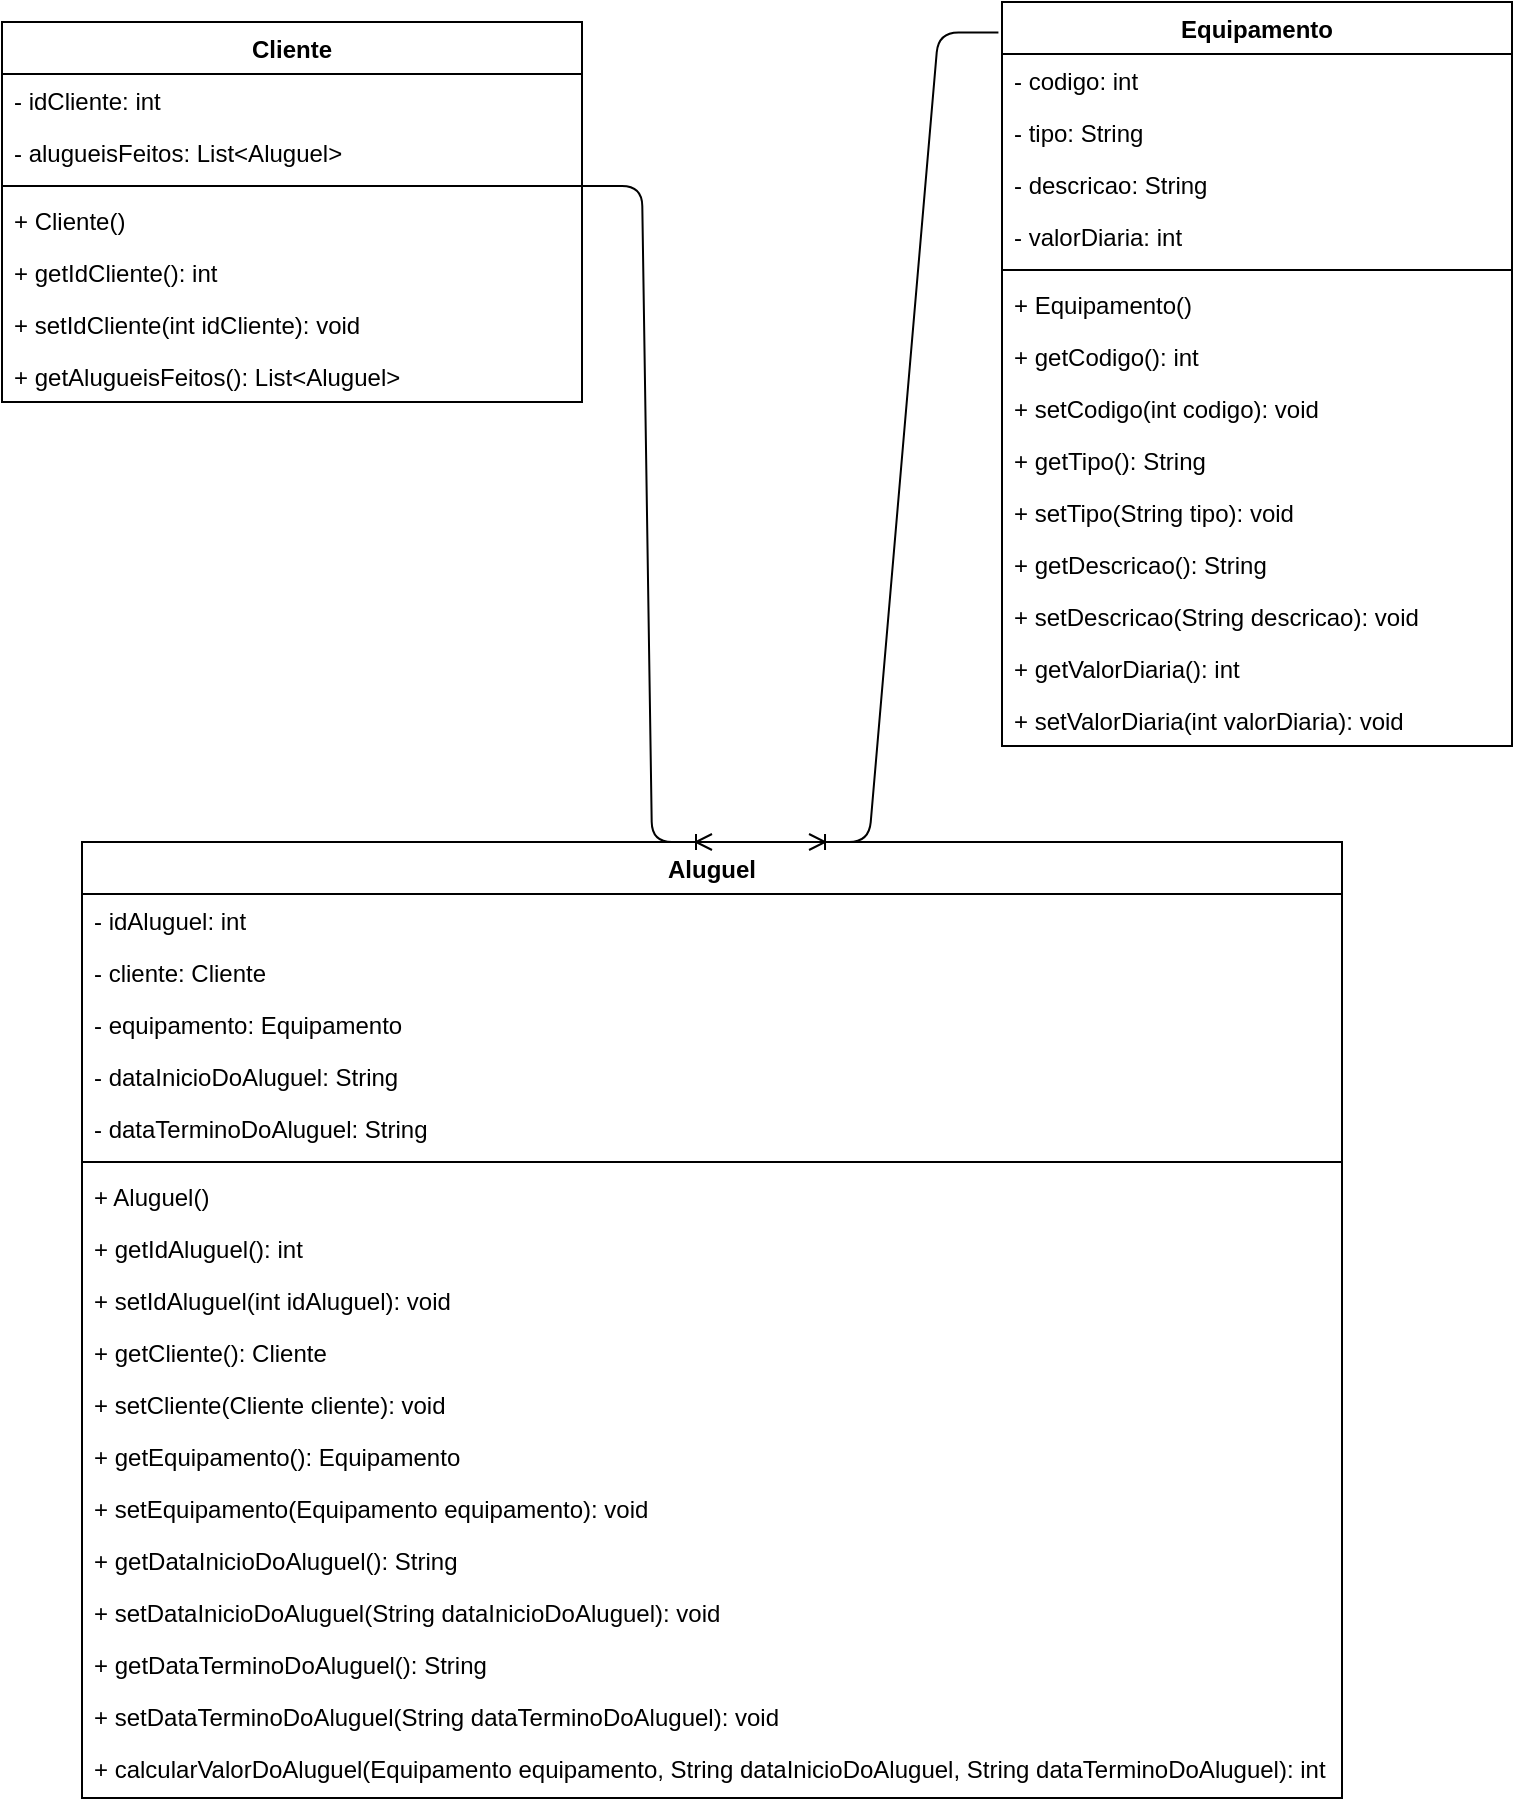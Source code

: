 <mxfile>
    <diagram id="aEJ-YDthdQFYHFOUz2vc" name="Page-1">
        <mxGraphModel dx="606" dy="620" grid="1" gridSize="10" guides="1" tooltips="1" connect="1" arrows="1" fold="1" page="1" pageScale="1" pageWidth="850" pageHeight="1100" math="0" shadow="0">
            <root>
                <mxCell id="0"/>
                <mxCell id="1" parent="0"/>
                <mxCell id="2" value="Cliente" style="swimlane;fontStyle=1;align=center;verticalAlign=top;childLayout=stackLayout;horizontal=1;startSize=26;horizontalStack=0;resizeParent=1;resizeParentMax=0;resizeLast=0;collapsible=1;marginBottom=0;" parent="1" vertex="1">
                    <mxGeometry x="30" y="30" width="290" height="190" as="geometry"/>
                </mxCell>
                <mxCell id="3" value="- idCliente: int" style="text;strokeColor=none;fillColor=none;align=left;verticalAlign=top;spacingLeft=4;spacingRight=4;overflow=hidden;rotatable=0;points=[[0,0.5],[1,0.5]];portConstraint=eastwest;" parent="2" vertex="1">
                    <mxGeometry y="26" width="290" height="26" as="geometry"/>
                </mxCell>
                <mxCell id="11" value="- alugueisFeitos: List&lt;Aluguel&gt;" style="text;strokeColor=none;fillColor=none;align=left;verticalAlign=top;spacingLeft=4;spacingRight=4;overflow=hidden;rotatable=0;points=[[0,0.5],[1,0.5]];portConstraint=eastwest;" parent="2" vertex="1">
                    <mxGeometry y="52" width="290" height="26" as="geometry"/>
                </mxCell>
                <mxCell id="4" value="" style="line;strokeWidth=1;fillColor=none;align=left;verticalAlign=middle;spacingTop=-1;spacingLeft=3;spacingRight=3;rotatable=0;labelPosition=right;points=[];portConstraint=eastwest;strokeColor=inherit;" parent="2" vertex="1">
                    <mxGeometry y="78" width="290" height="8" as="geometry"/>
                </mxCell>
                <mxCell id="34" value="+ Cliente() " style="text;strokeColor=none;fillColor=none;align=left;verticalAlign=top;spacingLeft=4;spacingRight=4;overflow=hidden;rotatable=0;points=[[0,0.5],[1,0.5]];portConstraint=eastwest;" parent="2" vertex="1">
                    <mxGeometry y="86" width="290" height="26" as="geometry"/>
                </mxCell>
                <mxCell id="5" value="+ getIdCliente(): int" style="text;strokeColor=none;fillColor=none;align=left;verticalAlign=top;spacingLeft=4;spacingRight=4;overflow=hidden;rotatable=0;points=[[0,0.5],[1,0.5]];portConstraint=eastwest;" parent="2" vertex="1">
                    <mxGeometry y="112" width="290" height="26" as="geometry"/>
                </mxCell>
                <mxCell id="18" value="+ setIdCliente(int idCliente): void" style="text;strokeColor=none;fillColor=none;align=left;verticalAlign=top;spacingLeft=4;spacingRight=4;overflow=hidden;rotatable=0;points=[[0,0.5],[1,0.5]];portConstraint=eastwest;" parent="2" vertex="1">
                    <mxGeometry y="138" width="290" height="26" as="geometry"/>
                </mxCell>
                <mxCell id="21" value="+ getAlugueisFeitos(): List&lt;Aluguel&gt;" style="text;strokeColor=none;fillColor=none;align=left;verticalAlign=top;spacingLeft=4;spacingRight=4;overflow=hidden;rotatable=0;points=[[0,0.5],[1,0.5]];portConstraint=eastwest;" parent="2" vertex="1">
                    <mxGeometry y="164" width="290" height="26" as="geometry"/>
                </mxCell>
                <mxCell id="12" value="Equipamento" style="swimlane;fontStyle=1;align=center;verticalAlign=top;childLayout=stackLayout;horizontal=1;startSize=26;horizontalStack=0;resizeParent=1;resizeParentMax=0;resizeLast=0;collapsible=1;marginBottom=0;" parent="1" vertex="1">
                    <mxGeometry x="530" y="20" width="255" height="372" as="geometry"/>
                </mxCell>
                <mxCell id="13" value="- codigo: int" style="text;strokeColor=none;fillColor=none;align=left;verticalAlign=top;spacingLeft=4;spacingRight=4;overflow=hidden;rotatable=0;points=[[0,0.5],[1,0.5]];portConstraint=eastwest;" parent="12" vertex="1">
                    <mxGeometry y="26" width="255" height="26" as="geometry"/>
                </mxCell>
                <mxCell id="23" value="- tipo: String" style="text;strokeColor=none;fillColor=none;align=left;verticalAlign=top;spacingLeft=4;spacingRight=4;overflow=hidden;rotatable=0;points=[[0,0.5],[1,0.5]];portConstraint=eastwest;" parent="12" vertex="1">
                    <mxGeometry y="52" width="255" height="26" as="geometry"/>
                </mxCell>
                <mxCell id="16" value="- descricao: String" style="text;strokeColor=none;fillColor=none;align=left;verticalAlign=top;spacingLeft=4;spacingRight=4;overflow=hidden;rotatable=0;points=[[0,0.5],[1,0.5]];portConstraint=eastwest;" parent="12" vertex="1">
                    <mxGeometry y="78" width="255" height="26" as="geometry"/>
                </mxCell>
                <mxCell id="48" value="- valorDiaria: int" style="text;strokeColor=none;fillColor=none;align=left;verticalAlign=top;spacingLeft=4;spacingRight=4;overflow=hidden;rotatable=0;points=[[0,0.5],[1,0.5]];portConstraint=eastwest;" parent="12" vertex="1">
                    <mxGeometry y="104" width="255" height="26" as="geometry"/>
                </mxCell>
                <mxCell id="14" value="" style="line;strokeWidth=1;fillColor=none;align=left;verticalAlign=middle;spacingTop=-1;spacingLeft=3;spacingRight=3;rotatable=0;labelPosition=right;points=[];portConstraint=eastwest;strokeColor=inherit;" parent="12" vertex="1">
                    <mxGeometry y="130" width="255" height="8" as="geometry"/>
                </mxCell>
                <mxCell id="33" value="+ Equipamento()" style="text;strokeColor=none;fillColor=none;align=left;verticalAlign=top;spacingLeft=4;spacingRight=4;overflow=hidden;rotatable=0;points=[[0,0.5],[1,0.5]];portConstraint=eastwest;" parent="12" vertex="1">
                    <mxGeometry y="138" width="255" height="26" as="geometry"/>
                </mxCell>
                <mxCell id="15" value="+ getCodigo(): int" style="text;strokeColor=none;fillColor=none;align=left;verticalAlign=top;spacingLeft=4;spacingRight=4;overflow=hidden;rotatable=0;points=[[0,0.5],[1,0.5]];portConstraint=eastwest;" parent="12" vertex="1">
                    <mxGeometry y="164" width="255" height="26" as="geometry"/>
                </mxCell>
                <mxCell id="24" value="+ setCodigo(int codigo): void" style="text;strokeColor=none;fillColor=none;align=left;verticalAlign=top;spacingLeft=4;spacingRight=4;overflow=hidden;rotatable=0;points=[[0,0.5],[1,0.5]];portConstraint=eastwest;" parent="12" vertex="1">
                    <mxGeometry y="190" width="255" height="26" as="geometry"/>
                </mxCell>
                <mxCell id="25" value="+ getTipo(): String" style="text;strokeColor=none;fillColor=none;align=left;verticalAlign=top;spacingLeft=4;spacingRight=4;overflow=hidden;rotatable=0;points=[[0,0.5],[1,0.5]];portConstraint=eastwest;" parent="12" vertex="1">
                    <mxGeometry y="216" width="255" height="26" as="geometry"/>
                </mxCell>
                <mxCell id="26" value="+ setTipo(String tipo): void" style="text;strokeColor=none;fillColor=none;align=left;verticalAlign=top;spacingLeft=4;spacingRight=4;overflow=hidden;rotatable=0;points=[[0,0.5],[1,0.5]];portConstraint=eastwest;" parent="12" vertex="1">
                    <mxGeometry y="242" width="255" height="26" as="geometry"/>
                </mxCell>
                <mxCell id="27" value="+ getDescricao(): String" style="text;strokeColor=none;fillColor=none;align=left;verticalAlign=top;spacingLeft=4;spacingRight=4;overflow=hidden;rotatable=0;points=[[0,0.5],[1,0.5]];portConstraint=eastwest;" parent="12" vertex="1">
                    <mxGeometry y="268" width="255" height="26" as="geometry"/>
                </mxCell>
                <mxCell id="28" value="+ setDescricao(String descricao): void" style="text;strokeColor=none;fillColor=none;align=left;verticalAlign=top;spacingLeft=4;spacingRight=4;overflow=hidden;rotatable=0;points=[[0,0.5],[1,0.5]];portConstraint=eastwest;" parent="12" vertex="1">
                    <mxGeometry y="294" width="255" height="26" as="geometry"/>
                </mxCell>
                <mxCell id="50" value="+ getValorDiaria(): int" style="text;strokeColor=none;fillColor=none;align=left;verticalAlign=top;spacingLeft=4;spacingRight=4;overflow=hidden;rotatable=0;points=[[0,0.5],[1,0.5]];portConstraint=eastwest;" parent="12" vertex="1">
                    <mxGeometry y="320" width="255" height="26" as="geometry"/>
                </mxCell>
                <mxCell id="51" value="+ setValorDiaria(int valorDiaria): void" style="text;strokeColor=none;fillColor=none;align=left;verticalAlign=top;spacingLeft=4;spacingRight=4;overflow=hidden;rotatable=0;points=[[0,0.5],[1,0.5]];portConstraint=eastwest;" parent="12" vertex="1">
                    <mxGeometry y="346" width="255" height="26" as="geometry"/>
                </mxCell>
                <mxCell id="29" value="Aluguel" style="swimlane;fontStyle=1;align=center;verticalAlign=top;childLayout=stackLayout;horizontal=1;startSize=26;horizontalStack=0;resizeParent=1;resizeParentMax=0;resizeLast=0;collapsible=1;marginBottom=0;" parent="1" vertex="1">
                    <mxGeometry x="70" y="440" width="630" height="478" as="geometry"/>
                </mxCell>
                <mxCell id="65" value="- idAluguel: int" style="text;strokeColor=none;fillColor=none;align=left;verticalAlign=top;spacingLeft=4;spacingRight=4;overflow=hidden;rotatable=0;points=[[0,0.5],[1,0.5]];portConstraint=eastwest;" parent="29" vertex="1">
                    <mxGeometry y="26" width="630" height="26" as="geometry"/>
                </mxCell>
                <mxCell id="36" value="- cliente: Cliente" style="text;strokeColor=none;fillColor=none;align=left;verticalAlign=top;spacingLeft=4;spacingRight=4;overflow=hidden;rotatable=0;points=[[0,0.5],[1,0.5]];portConstraint=eastwest;" parent="29" vertex="1">
                    <mxGeometry y="52" width="630" height="26" as="geometry"/>
                </mxCell>
                <mxCell id="37" value="- equipamento: Equipamento" style="text;strokeColor=none;fillColor=none;align=left;verticalAlign=top;spacingLeft=4;spacingRight=4;overflow=hidden;rotatable=0;points=[[0,0.5],[1,0.5]];portConstraint=eastwest;" parent="29" vertex="1">
                    <mxGeometry y="78" width="630" height="26" as="geometry"/>
                </mxCell>
                <mxCell id="38" value="- dataInicioDoAluguel: String" style="text;strokeColor=none;fillColor=none;align=left;verticalAlign=top;spacingLeft=4;spacingRight=4;overflow=hidden;rotatable=0;points=[[0,0.5],[1,0.5]];portConstraint=eastwest;" parent="29" vertex="1">
                    <mxGeometry y="104" width="630" height="26" as="geometry"/>
                </mxCell>
                <mxCell id="30" value="- dataTerminoDoAluguel: String" style="text;strokeColor=none;fillColor=none;align=left;verticalAlign=top;spacingLeft=4;spacingRight=4;overflow=hidden;rotatable=0;points=[[0,0.5],[1,0.5]];portConstraint=eastwest;" parent="29" vertex="1">
                    <mxGeometry y="130" width="630" height="26" as="geometry"/>
                </mxCell>
                <mxCell id="31" value="" style="line;strokeWidth=1;fillColor=none;align=left;verticalAlign=middle;spacingTop=-1;spacingLeft=3;spacingRight=3;rotatable=0;labelPosition=right;points=[];portConstraint=eastwest;strokeColor=inherit;" parent="29" vertex="1">
                    <mxGeometry y="156" width="630" height="8" as="geometry"/>
                </mxCell>
                <mxCell id="35" value="+ Aluguel()" style="text;strokeColor=none;fillColor=none;align=left;verticalAlign=top;spacingLeft=4;spacingRight=4;overflow=hidden;rotatable=0;points=[[0,0.5],[1,0.5]];portConstraint=eastwest;" parent="29" vertex="1">
                    <mxGeometry y="164" width="630" height="26" as="geometry"/>
                </mxCell>
                <mxCell id="67" value="+ getIdAluguel(): int" style="text;strokeColor=none;fillColor=none;align=left;verticalAlign=top;spacingLeft=4;spacingRight=4;overflow=hidden;rotatable=0;points=[[0,0.5],[1,0.5]];portConstraint=eastwest;" parent="29" vertex="1">
                    <mxGeometry y="190" width="630" height="26" as="geometry"/>
                </mxCell>
                <mxCell id="66" value="+ setIdAluguel(int idAluguel): void" style="text;strokeColor=none;fillColor=none;align=left;verticalAlign=top;spacingLeft=4;spacingRight=4;overflow=hidden;rotatable=0;points=[[0,0.5],[1,0.5]];portConstraint=eastwest;" parent="29" vertex="1">
                    <mxGeometry y="216" width="630" height="26" as="geometry"/>
                </mxCell>
                <mxCell id="39" value="+ getCliente(): Cliente" style="text;strokeColor=none;fillColor=none;align=left;verticalAlign=top;spacingLeft=4;spacingRight=4;overflow=hidden;rotatable=0;points=[[0,0.5],[1,0.5]];portConstraint=eastwest;" parent="29" vertex="1">
                    <mxGeometry y="242" width="630" height="26" as="geometry"/>
                </mxCell>
                <mxCell id="40" value="+ setCliente(Cliente cliente): void" style="text;strokeColor=none;fillColor=none;align=left;verticalAlign=top;spacingLeft=4;spacingRight=4;overflow=hidden;rotatable=0;points=[[0,0.5],[1,0.5]];portConstraint=eastwest;" parent="29" vertex="1">
                    <mxGeometry y="268" width="630" height="26" as="geometry"/>
                </mxCell>
                <mxCell id="41" value="+ getEquipamento(): Equipamento" style="text;strokeColor=none;fillColor=none;align=left;verticalAlign=top;spacingLeft=4;spacingRight=4;overflow=hidden;rotatable=0;points=[[0,0.5],[1,0.5]];portConstraint=eastwest;" parent="29" vertex="1">
                    <mxGeometry y="294" width="630" height="26" as="geometry"/>
                </mxCell>
                <mxCell id="42" value="+ setEquipamento(Equipamento equipamento): void" style="text;strokeColor=none;fillColor=none;align=left;verticalAlign=top;spacingLeft=4;spacingRight=4;overflow=hidden;rotatable=0;points=[[0,0.5],[1,0.5]];portConstraint=eastwest;" parent="29" vertex="1">
                    <mxGeometry y="320" width="630" height="26" as="geometry"/>
                </mxCell>
                <mxCell id="43" value="+ getDataInicioDoAluguel(): String" style="text;strokeColor=none;fillColor=none;align=left;verticalAlign=top;spacingLeft=4;spacingRight=4;overflow=hidden;rotatable=0;points=[[0,0.5],[1,0.5]];portConstraint=eastwest;" parent="29" vertex="1">
                    <mxGeometry y="346" width="630" height="26" as="geometry"/>
                </mxCell>
                <mxCell id="44" value="+ setDataInicioDoAluguel(String dataInicioDoAluguel): void" style="text;strokeColor=none;fillColor=none;align=left;verticalAlign=top;spacingLeft=4;spacingRight=4;overflow=hidden;rotatable=0;points=[[0,0.5],[1,0.5]];portConstraint=eastwest;" parent="29" vertex="1">
                    <mxGeometry y="372" width="630" height="26" as="geometry"/>
                </mxCell>
                <mxCell id="45" value="+ getDataTerminoDoAluguel(): String" style="text;strokeColor=none;fillColor=none;align=left;verticalAlign=top;spacingLeft=4;spacingRight=4;overflow=hidden;rotatable=0;points=[[0,0.5],[1,0.5]];portConstraint=eastwest;" parent="29" vertex="1">
                    <mxGeometry y="398" width="630" height="26" as="geometry"/>
                </mxCell>
                <mxCell id="52" value="+ setDataTerminoDoAluguel(String dataTerminoDoAluguel): void" style="text;strokeColor=none;fillColor=none;align=left;verticalAlign=top;spacingLeft=4;spacingRight=4;overflow=hidden;rotatable=0;points=[[0,0.5],[1,0.5]];portConstraint=eastwest;" parent="29" vertex="1">
                    <mxGeometry y="424" width="630" height="26" as="geometry"/>
                </mxCell>
                <mxCell id="53" value="+ calcularValorDoAluguel(Equipamento equipamento, String dataInicioDoAluguel, String dataTerminoDoAluguel): int" style="text;strokeColor=none;fillColor=none;align=left;verticalAlign=top;spacingLeft=4;spacingRight=4;overflow=hidden;rotatable=0;points=[[0,0.5],[1,0.5]];portConstraint=eastwest;" parent="29" vertex="1">
                    <mxGeometry y="450" width="630" height="28" as="geometry"/>
                </mxCell>
                <mxCell id="71" value="" style="edgeStyle=entityRelationEdgeStyle;fontSize=12;html=1;endArrow=ERoneToMany;entryX=0.5;entryY=0;entryDx=0;entryDy=0;" parent="1" source="4" target="29" edge="1">
                    <mxGeometry width="100" height="100" relative="1" as="geometry">
                        <mxPoint x="370" y="60" as="sourcePoint"/>
                        <mxPoint x="385" y="410" as="targetPoint"/>
                    </mxGeometry>
                </mxCell>
                <mxCell id="72" value="" style="edgeStyle=entityRelationEdgeStyle;fontSize=12;html=1;endArrow=ERoneToMany;entryX=0.577;entryY=0;entryDx=0;entryDy=0;entryPerimeter=0;exitX=-0.007;exitY=0.041;exitDx=0;exitDy=0;exitPerimeter=0;" parent="1" source="12" target="29" edge="1">
                    <mxGeometry width="100" height="100" relative="1" as="geometry">
                        <mxPoint x="460" y="100" as="sourcePoint"/>
                        <mxPoint x="680" y="320" as="targetPoint"/>
                    </mxGeometry>
                </mxCell>
            </root>
        </mxGraphModel>
    </diagram>
</mxfile>